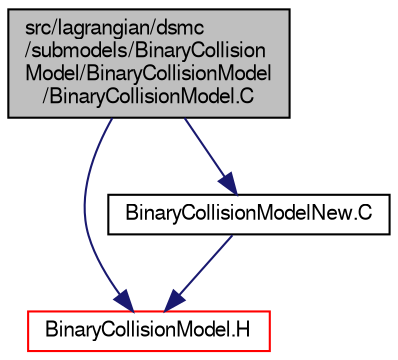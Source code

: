 digraph "src/lagrangian/dsmc/submodels/BinaryCollisionModel/BinaryCollisionModel/BinaryCollisionModel.C"
{
  bgcolor="transparent";
  edge [fontname="FreeSans",fontsize="10",labelfontname="FreeSans",labelfontsize="10"];
  node [fontname="FreeSans",fontsize="10",shape=record];
  Node0 [label="src/lagrangian/dsmc\l/submodels/BinaryCollision\lModel/BinaryCollisionModel\l/BinaryCollisionModel.C",height=0.2,width=0.4,color="black", fillcolor="grey75", style="filled", fontcolor="black"];
  Node0 -> Node1 [color="midnightblue",fontsize="10",style="solid",fontname="FreeSans"];
  Node1 [label="BinaryCollisionModel.H",height=0.2,width=0.4,color="red",URL="$a05066.html"];
  Node0 -> Node86 [color="midnightblue",fontsize="10",style="solid",fontname="FreeSans"];
  Node86 [label="BinaryCollisionModelNew.C",height=0.2,width=0.4,color="black",URL="$a05069.html"];
  Node86 -> Node1 [color="midnightblue",fontsize="10",style="solid",fontname="FreeSans"];
}
